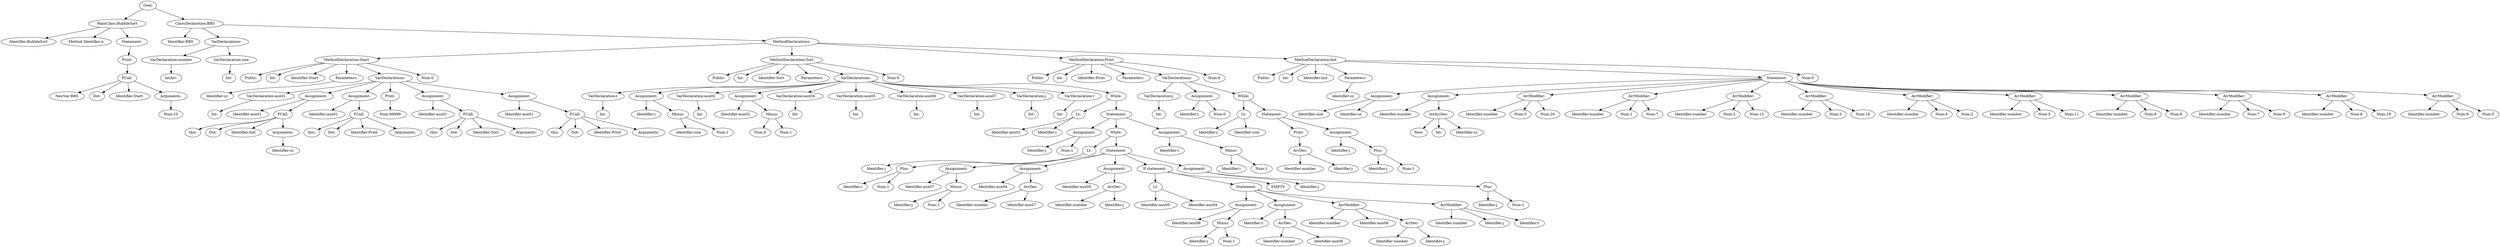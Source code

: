 digraph {
n0 [label="Goal:"];
n1 [label="MainClass:BubbleSort"];
n2 [label="Identifier:BubbleSort"];
n1 -> n2
n3 [label="Method Identifier:a"];
n1 -> n3
n4 [label="Statement:"];
n5 [label="Print:"];
n6 [label="FCall:"];
n7 [label="NewVar:BBS"];
n6 -> n7
n8 [label="Dot:"];
n6 -> n8
n9 [label="Identifier:Start"];
n6 -> n9
n10 [label="Arguments:"];
n11 [label="Num:10"];
n10 -> n11
n6 -> n10
n5 -> n6
n4 -> n5
n1 -> n4
n0 -> n1
n12 [label="ClassDeclaration:BBS"];
n13 [label="Identifier:BBS"];
n12 -> n13
n14 [label="VarDeclarations:"];
n15 [label="VarDeclaration:number"];
n16 [label="IntArr:"];
n15 -> n16
n14 -> n15
n17 [label="VarDeclaration:size"];
n18 [label="Int:"];
n17 -> n18
n14 -> n17
n12 -> n14
n19 [label="MethodDeclarations:"];
n20 [label="MethodDeclaration:Start"];
n21 [label="Public:"];
n20 -> n21
n22 [label="Int:"];
n20 -> n22
n23 [label="Identifier:Start"];
n20 -> n23
n24 [label="Parameters:"];
n25 [label="Identifier:sz"];
n24 -> n25
n20 -> n24
n26 [label="VarDeclarations:"];
n27 [label="VarDeclaration:aux01"];
n28 [label="Int:"];
n27 -> n28
n26 -> n27
n29 [label="Assignment:"];
n30 [label="Identifier:aux01"];
n29 -> n30
n31 [label="FCall:"];
n32 [label="this:"];
n31 -> n32
n33 [label="Dot:"];
n31 -> n33
n34 [label="Identifier:Init"];
n31 -> n34
n35 [label="Arguments:"];
n36 [label="Identifier:sz"];
n35 -> n36
n31 -> n35
n29 -> n31
n26 -> n29
n37 [label="Assignment:"];
n38 [label="Identifier:aux01"];
n37 -> n38
n39 [label="FCall:"];
n40 [label="this:"];
n39 -> n40
n41 [label="Dot:"];
n39 -> n41
n42 [label="Identifier:Print"];
n39 -> n42
n43 [label="Arguments:"];
n39 -> n43
n37 -> n39
n26 -> n37
n44 [label="Print:"];
n45 [label="Num:99999"];
n44 -> n45
n26 -> n44
n46 [label="Assignment:"];
n47 [label="Identifier:aux01"];
n46 -> n47
n48 [label="FCall:"];
n49 [label="this:"];
n48 -> n49
n50 [label="Dot:"];
n48 -> n50
n51 [label="Identifier:Sort"];
n48 -> n51
n52 [label="Arguments:"];
n48 -> n52
n46 -> n48
n26 -> n46
n53 [label="Assignment:"];
n54 [label="Identifier:aux01"];
n53 -> n54
n55 [label="FCall:"];
n56 [label="this:"];
n55 -> n56
n57 [label="Dot:"];
n55 -> n57
n58 [label="Identifier:Print"];
n55 -> n58
n59 [label="Arguments:"];
n55 -> n59
n53 -> n55
n26 -> n53
n20 -> n26
n60 [label="Num:0"];
n20 -> n60
n19 -> n20
n61 [label="MethodDeclaration:Sort"];
n62 [label="Public:"];
n61 -> n62
n63 [label="Int:"];
n61 -> n63
n64 [label="Identifier:Sort"];
n61 -> n64
n65 [label="Parameters:"];
n61 -> n65
n66 [label="VarDeclarations:"];
n67 [label="VarDeclaration:i"];
n68 [label="Int:"];
n67 -> n68
n66 -> n67
n69 [label="Assignment:"];
n70 [label="Identifier:i"];
n69 -> n70
n71 [label="Minus:"];
n72 [label="Identifier:size"];
n71 -> n72
n73 [label="Num:1"];
n71 -> n73
n69 -> n71
n66 -> n69
n74 [label="VarDeclaration:aux02"];
n75 [label="Int:"];
n74 -> n75
n66 -> n74
n76 [label="Assignment:"];
n77 [label="Identifier:aux02"];
n76 -> n77
n78 [label="Minus:"];
n79 [label="Num:0"];
n78 -> n79
n80 [label="Num:1"];
n78 -> n80
n76 -> n78
n66 -> n76
n81 [label="VarDeclaration:aux04"];
n82 [label="Int:"];
n81 -> n82
n66 -> n81
n83 [label="VarDeclaration:aux05"];
n84 [label="Int:"];
n83 -> n84
n66 -> n83
n85 [label="VarDeclaration:aux06"];
n86 [label="Int:"];
n85 -> n86
n66 -> n85
n87 [label="VarDeclaration:aux07"];
n88 [label="Int:"];
n87 -> n88
n66 -> n87
n89 [label="VarDeclaration:j"];
n90 [label="Int:"];
n89 -> n90
n66 -> n89
n91 [label="VarDeclaration:t"];
n92 [label="Int:"];
n91 -> n92
n66 -> n91
n93 [label="While:"];
n94 [label="Lt:"];
n95 [label="Identifier:aux02"];
n94 -> n95
n96 [label="Identifier:i"];
n94 -> n96
n93 -> n94
n97 [label="Statement:"];
n98 [label="Assignment:"];
n99 [label="Identifier:j"];
n98 -> n99
n100 [label="Num:1"];
n98 -> n100
n97 -> n98
n101 [label="While:"];
n102 [label="Lt:"];
n103 [label="Identifier:j"];
n102 -> n103
n104 [label="Plus:"];
n105 [label="Identifier:i"];
n104 -> n105
n106 [label="Num:1"];
n104 -> n106
n102 -> n104
n101 -> n102
n107 [label="Statement:"];
n108 [label="Assignment:"];
n109 [label="Identifier:aux07"];
n108 -> n109
n110 [label="Minus:"];
n111 [label="Identifier:j"];
n110 -> n111
n112 [label="Num:1"];
n110 -> n112
n108 -> n110
n107 -> n108
n113 [label="Assignment:"];
n114 [label="Identifier:aux04"];
n113 -> n114
n115 [label="ArrDec:"];
n116 [label="Identifier:number"];
n115 -> n116
n117 [label="Identifier:aux07"];
n115 -> n117
n113 -> n115
n107 -> n113
n118 [label="Assignment:"];
n119 [label="Identifier:aux05"];
n118 -> n119
n120 [label="ArrDec:"];
n121 [label="Identifier:number"];
n120 -> n121
n122 [label="Identifier:j"];
n120 -> n122
n118 -> n120
n107 -> n118
n123 [label="If statement:"];
n124 [label="Lt:"];
n125 [label="Identifier:aux05"];
n124 -> n125
n126 [label="Identifier:aux04"];
n124 -> n126
n123 -> n124
n127 [label="Statement:"];
n128 [label="Assignment:"];
n129 [label="Identifier:aux06"];
n128 -> n129
n130 [label="Minus:"];
n131 [label="Identifier:j"];
n130 -> n131
n132 [label="Num:1"];
n130 -> n132
n128 -> n130
n127 -> n128
n133 [label="Assignment:"];
n134 [label="Identifier:t"];
n133 -> n134
n135 [label="ArrDec:"];
n136 [label="Identifier:number"];
n135 -> n136
n137 [label="Identifier:aux06"];
n135 -> n137
n133 -> n135
n127 -> n133
n138 [label="ArrModifier:"];
n139 [label="Identifier:number"];
n138 -> n139
n140 [label="Identifier:aux06"];
n138 -> n140
n141 [label="ArrDec:"];
n142 [label="Identifier:number"];
n141 -> n142
n143 [label="Identifier:j"];
n141 -> n143
n138 -> n141
n127 -> n138
n144 [label="ArrModifier:"];
n145 [label="Identifier:number"];
n144 -> n145
n146 [label="Identifier:j"];
n144 -> n146
n147 [label="Identifier:t"];
n144 -> n147
n127 -> n144
n123 -> n127
n148 [label="EMPTY:"];
n123 -> n148
n107 -> n123
n149 [label="Assignment:"];
n150 [label="Identifier:j"];
n149 -> n150
n151 [label="Plus:"];
n152 [label="Identifier:j"];
n151 -> n152
n153 [label="Num:1"];
n151 -> n153
n149 -> n151
n107 -> n149
n101 -> n107
n97 -> n101
n154 [label="Assignment:"];
n155 [label="Identifier:i"];
n154 -> n155
n156 [label="Minus:"];
n157 [label="Identifier:i"];
n156 -> n157
n158 [label="Num:1"];
n156 -> n158
n154 -> n156
n97 -> n154
n93 -> n97
n66 -> n93
n61 -> n66
n159 [label="Num:0"];
n61 -> n159
n19 -> n61
n160 [label="MethodDeclaration:Print"];
n161 [label="Public:"];
n160 -> n161
n162 [label="Int:"];
n160 -> n162
n163 [label="Identifier:Print"];
n160 -> n163
n164 [label="Parameters:"];
n160 -> n164
n165 [label="VarDeclarations:"];
n166 [label="VarDeclaration:j"];
n167 [label="Int:"];
n166 -> n167
n165 -> n166
n168 [label="Assignment:"];
n169 [label="Identifier:j"];
n168 -> n169
n170 [label="Num:0"];
n168 -> n170
n165 -> n168
n171 [label="While:"];
n172 [label="Lt:"];
n173 [label="Identifier:j"];
n172 -> n173
n174 [label="Identifier:size"];
n172 -> n174
n171 -> n172
n175 [label="Statement:"];
n176 [label="Print:"];
n177 [label="ArrDec:"];
n178 [label="Identifier:number"];
n177 -> n178
n179 [label="Identifier:j"];
n177 -> n179
n176 -> n177
n175 -> n176
n180 [label="Assignment:"];
n181 [label="Identifier:j"];
n180 -> n181
n182 [label="Plus:"];
n183 [label="Identifier:j"];
n182 -> n183
n184 [label="Num:1"];
n182 -> n184
n180 -> n182
n175 -> n180
n171 -> n175
n165 -> n171
n160 -> n165
n185 [label="Num:0"];
n160 -> n185
n19 -> n160
n186 [label="MethodDeclaration:Init"];
n187 [label="Public:"];
n186 -> n187
n188 [label="Int:"];
n186 -> n188
n189 [label="Identifier:Init"];
n186 -> n189
n190 [label="Parameters:"];
n191 [label="Identifier:sz"];
n190 -> n191
n186 -> n190
n192 [label="Statement:"];
n193 [label="Assignment:"];
n194 [label="Identifier:size"];
n193 -> n194
n195 [label="Identifier:sz"];
n193 -> n195
n192 -> n193
n196 [label="Assignment:"];
n197 [label="Identifier:number"];
n196 -> n197
n198 [label="IntArrDec:"];
n199 [label="New:"];
n198 -> n199
n200 [label="Int:"];
n198 -> n200
n201 [label="Identifier:sz"];
n198 -> n201
n196 -> n198
n192 -> n196
n202 [label="ArrModifier:"];
n203 [label="Identifier:number"];
n202 -> n203
n204 [label="Num:0"];
n202 -> n204
n205 [label="Num:20"];
n202 -> n205
n192 -> n202
n206 [label="ArrModifier:"];
n207 [label="Identifier:number"];
n206 -> n207
n208 [label="Num:1"];
n206 -> n208
n209 [label="Num:7"];
n206 -> n209
n192 -> n206
n210 [label="ArrModifier:"];
n211 [label="Identifier:number"];
n210 -> n211
n212 [label="Num:2"];
n210 -> n212
n213 [label="Num:12"];
n210 -> n213
n192 -> n210
n214 [label="ArrModifier:"];
n215 [label="Identifier:number"];
n214 -> n215
n216 [label="Num:3"];
n214 -> n216
n217 [label="Num:18"];
n214 -> n217
n192 -> n214
n218 [label="ArrModifier:"];
n219 [label="Identifier:number"];
n218 -> n219
n220 [label="Num:4"];
n218 -> n220
n221 [label="Num:2"];
n218 -> n221
n192 -> n218
n222 [label="ArrModifier:"];
n223 [label="Identifier:number"];
n222 -> n223
n224 [label="Num:5"];
n222 -> n224
n225 [label="Num:11"];
n222 -> n225
n192 -> n222
n226 [label="ArrModifier:"];
n227 [label="Identifier:number"];
n226 -> n227
n228 [label="Num:6"];
n226 -> n228
n229 [label="Num:6"];
n226 -> n229
n192 -> n226
n230 [label="ArrModifier:"];
n231 [label="Identifier:number"];
n230 -> n231
n232 [label="Num:7"];
n230 -> n232
n233 [label="Num:9"];
n230 -> n233
n192 -> n230
n234 [label="ArrModifier:"];
n235 [label="Identifier:number"];
n234 -> n235
n236 [label="Num:8"];
n234 -> n236
n237 [label="Num:19"];
n234 -> n237
n192 -> n234
n238 [label="ArrModifier:"];
n239 [label="Identifier:number"];
n238 -> n239
n240 [label="Num:9"];
n238 -> n240
n241 [label="Num:5"];
n238 -> n241
n192 -> n238
n186 -> n192
n242 [label="Num:0"];
n186 -> n242
n19 -> n186
n12 -> n19
n0 -> n12
}
